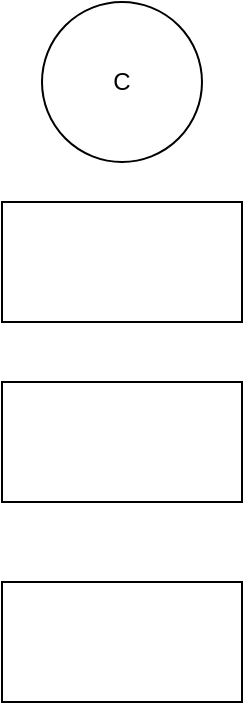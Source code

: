 <mxfile version="12.2.4" pages="1"><diagram id="pkRfeGD-R8oOBDJ-8ieb" name="Page-1"><mxGraphModel dx="1340" dy="450" grid="1" gridSize="10" guides="1" tooltips="1" connect="1" arrows="1" fold="1" page="1" pageScale="1" pageWidth="850" pageHeight="1100" math="0" shadow="0"><root><mxCell id="0"/><mxCell id="1" parent="0"/><mxCell id="4" value="C" style="ellipse;whiteSpace=wrap;html=1;aspect=fixed;" vertex="1" parent="1"><mxGeometry x="384" y="10" width="80" height="80" as="geometry"/></mxCell><mxCell id="5" value="" style="rounded=0;whiteSpace=wrap;html=1;" vertex="1" parent="1"><mxGeometry x="364" y="110" width="120" height="60" as="geometry"/></mxCell><mxCell id="6" value="" style="rounded=0;whiteSpace=wrap;html=1;" vertex="1" parent="1"><mxGeometry x="364" y="200" width="120" height="60" as="geometry"/></mxCell><mxCell id="7" value="" style="rounded=0;whiteSpace=wrap;html=1;" vertex="1" parent="1"><mxGeometry x="364" y="300" width="120" height="60" as="geometry"/></mxCell></root></mxGraphModel></diagram></mxfile>